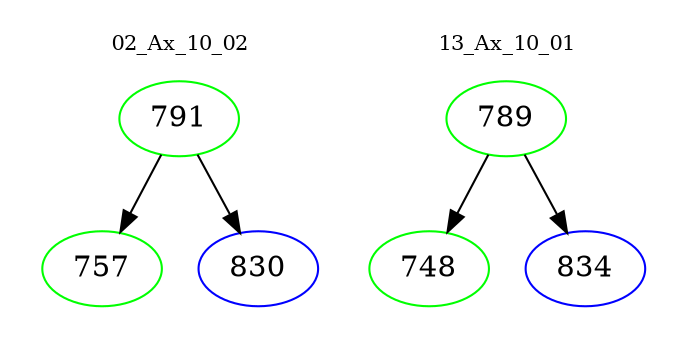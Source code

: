 digraph{
subgraph cluster_0 {
color = white
label = "02_Ax_10_02";
fontsize=10;
T0_791 [label="791", color="green"]
T0_791 -> T0_757 [color="black"]
T0_757 [label="757", color="green"]
T0_791 -> T0_830 [color="black"]
T0_830 [label="830", color="blue"]
}
subgraph cluster_1 {
color = white
label = "13_Ax_10_01";
fontsize=10;
T1_789 [label="789", color="green"]
T1_789 -> T1_748 [color="black"]
T1_748 [label="748", color="green"]
T1_789 -> T1_834 [color="black"]
T1_834 [label="834", color="blue"]
}
}

